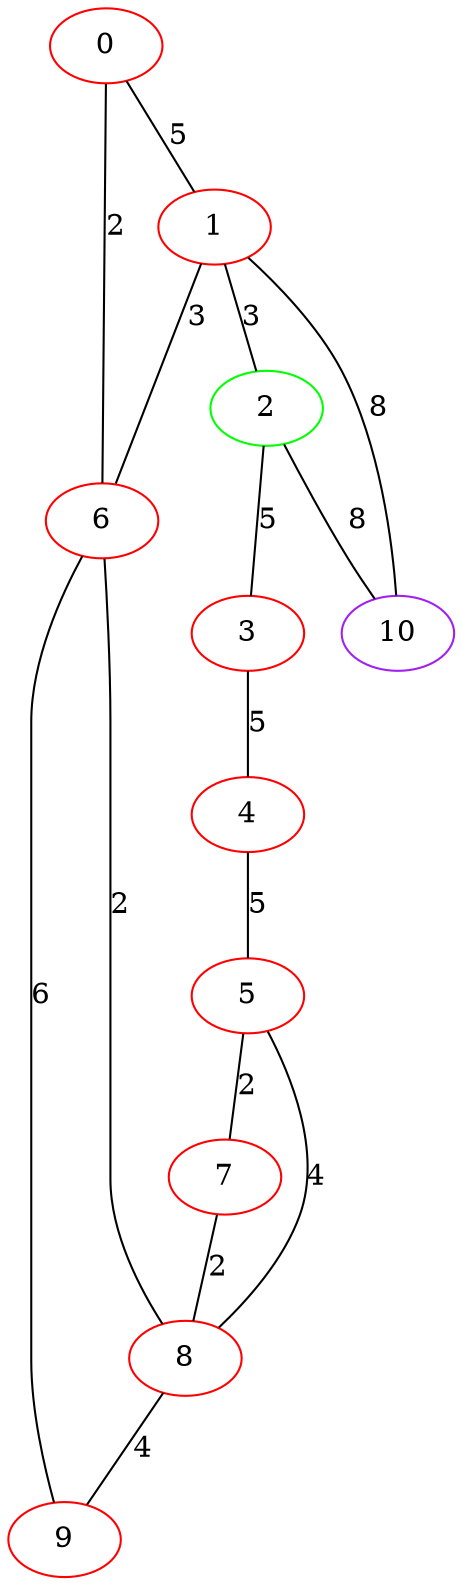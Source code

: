 graph "" {
0 [color=red, weight=1];
1 [color=red, weight=1];
2 [color=green, weight=2];
3 [color=red, weight=1];
4 [color=red, weight=1];
5 [color=red, weight=1];
6 [color=red, weight=1];
7 [color=red, weight=1];
8 [color=red, weight=1];
9 [color=red, weight=1];
10 [color=purple, weight=4];
0 -- 1  [key=0, label=5];
0 -- 6  [key=0, label=2];
1 -- 2  [key=0, label=3];
1 -- 10  [key=0, label=8];
1 -- 6  [key=0, label=3];
2 -- 10  [key=0, label=8];
2 -- 3  [key=0, label=5];
3 -- 4  [key=0, label=5];
4 -- 5  [key=0, label=5];
5 -- 8  [key=0, label=4];
5 -- 7  [key=0, label=2];
6 -- 8  [key=0, label=2];
6 -- 9  [key=0, label=6];
7 -- 8  [key=0, label=2];
8 -- 9  [key=0, label=4];
}
